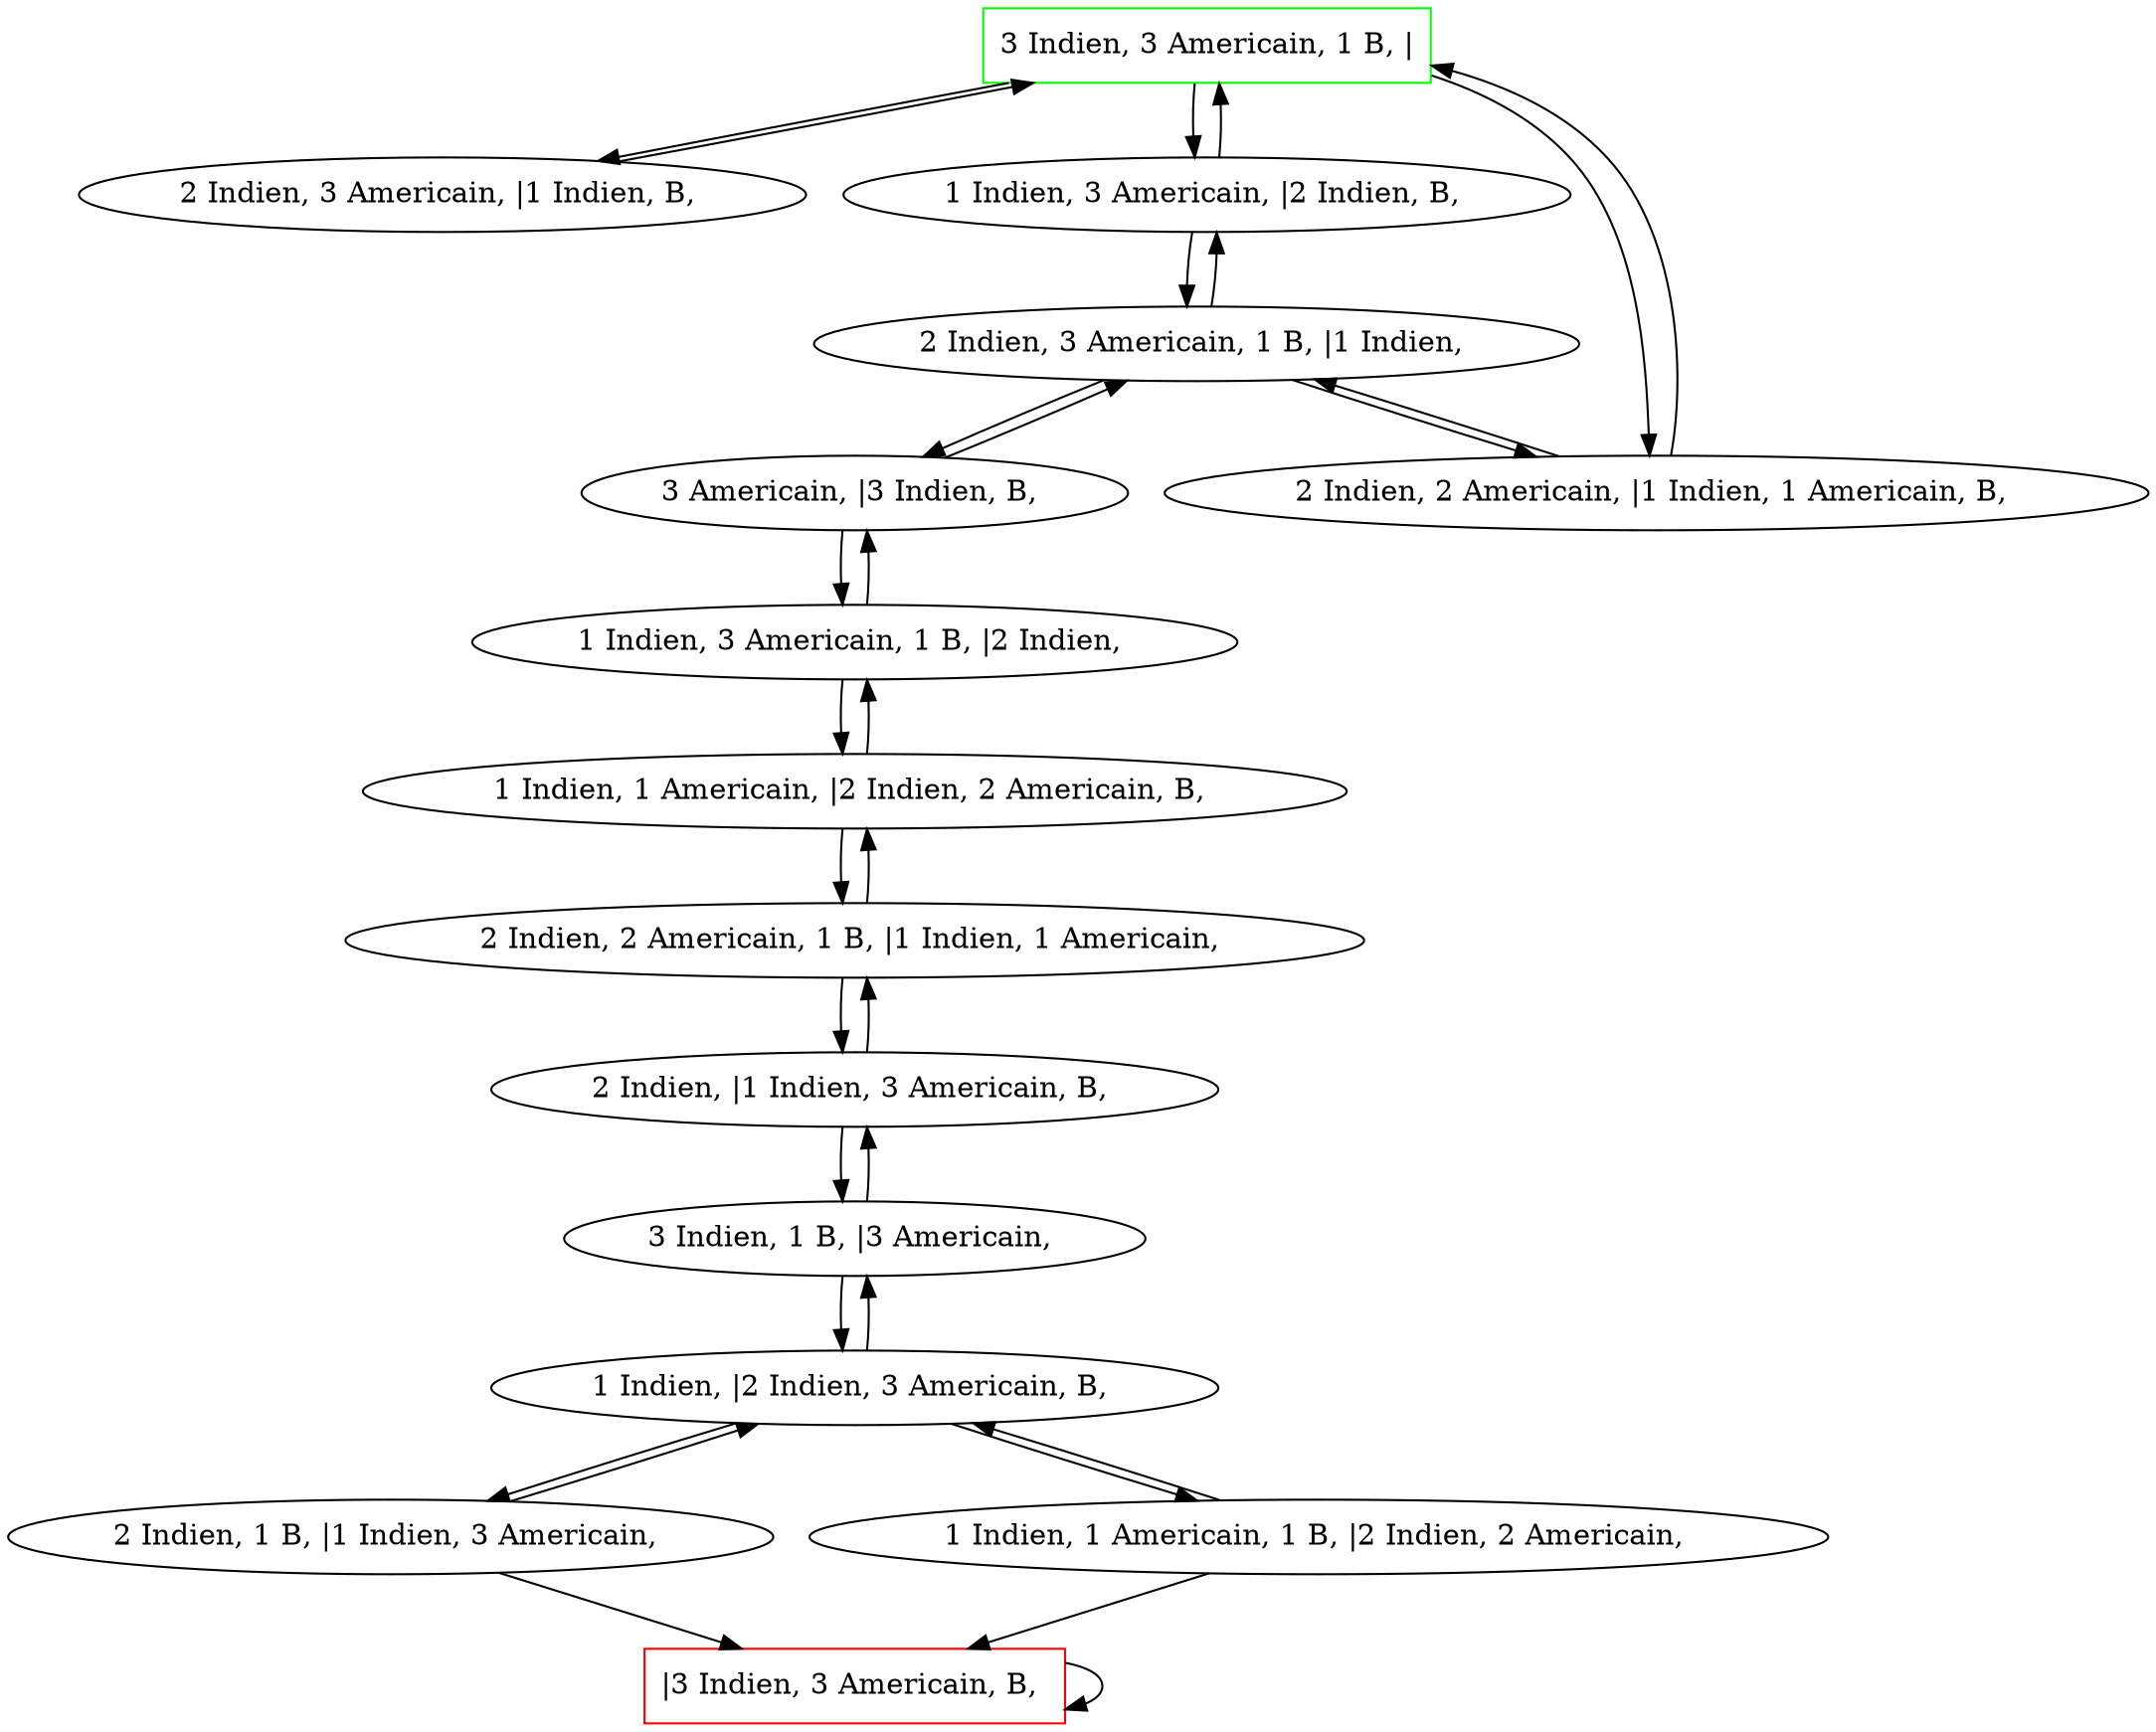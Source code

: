 digraph Indien_Americains {
	initial [label="3 Indien, 3 Americain, 1 B, |" color=green shape=box]
	final [label="|3 Indien, 3 Americain, B, " color=red shape=box]
	initial -> "2 Indien, 3 Americain, |1 Indien, B, "
	initial -> "1 Indien, 3 Americain, |2 Indien, B, "
	initial -> "2 Indien, 2 Americain, |1 Indien, 1 Americain, B, "
	"2 Indien, 2 Americain, |1 Indien, 1 Americain, B, " -> initial
	"2 Indien, 2 Americain, |1 Indien, 1 Americain, B, " -> "2 Indien, 3 Americain, 1 B, |1 Indien, "
	"2 Indien, 3 Americain, 1 B, |1 Indien, " -> "1 Indien, 3 Americain, |2 Indien, B, "
	"2 Indien, 3 Americain, 1 B, |1 Indien, " -> "3 Americain, |3 Indien, B, "
	"2 Indien, 3 Americain, 1 B, |1 Indien, " -> "2 Indien, 2 Americain, |1 Indien, 1 Americain, B, "
	"3 Americain, |3 Indien, B, " -> "1 Indien, 3 Americain, 1 B, |2 Indien, "
	"3 Americain, |3 Indien, B, " -> "2 Indien, 3 Americain, 1 B, |1 Indien, "
	"1 Indien, 3 Americain, 1 B, |2 Indien, " -> "3 Americain, |3 Indien, B, "
	"1 Indien, 3 Americain, 1 B, |2 Indien, " -> "1 Indien, 1 Americain, |2 Indien, 2 Americain, B, "
	"1 Indien, 1 Americain, |2 Indien, 2 Americain, B, " -> "2 Indien, 2 Americain, 1 B, |1 Indien, 1 Americain, "
	"1 Indien, 1 Americain, |2 Indien, 2 Americain, B, " -> "1 Indien, 3 Americain, 1 B, |2 Indien, "
	"2 Indien, 2 Americain, 1 B, |1 Indien, 1 Americain, " -> "1 Indien, 1 Americain, |2 Indien, 2 Americain, B, "
	"2 Indien, 2 Americain, 1 B, |1 Indien, 1 Americain, " -> "2 Indien, |1 Indien, 3 Americain, B, "
	"2 Indien, |1 Indien, 3 Americain, B, " -> "3 Indien, 1 B, |3 Americain, "
	"2 Indien, |1 Indien, 3 Americain, B, " -> "2 Indien, 2 Americain, 1 B, |1 Indien, 1 Americain, "
	"3 Indien, 1 B, |3 Americain, " -> "2 Indien, |1 Indien, 3 Americain, B, "
	"3 Indien, 1 B, |3 Americain, " -> "1 Indien, |2 Indien, 3 Americain, B, "
	"1 Indien, |2 Indien, 3 Americain, B, " -> "2 Indien, 1 B, |1 Indien, 3 Americain, "
	"1 Indien, |2 Indien, 3 Americain, B, " -> "3 Indien, 1 B, |3 Americain, "
	"1 Indien, |2 Indien, 3 Americain, B, " -> "1 Indien, 1 Americain, 1 B, |2 Indien, 2 Americain, "
	"1 Indien, 1 Americain, 1 B, |2 Indien, 2 Americain, " -> final
	"1 Indien, 1 Americain, 1 B, |2 Indien, 2 Americain, " -> "1 Indien, |2 Indien, 3 Americain, B, "
	final -> final
	"2 Indien, 1 B, |1 Indien, 3 Americain, " -> "1 Indien, |2 Indien, 3 Americain, B, "
	"2 Indien, 1 B, |1 Indien, 3 Americain, " -> final
	"1 Indien, 3 Americain, |2 Indien, B, " -> "2 Indien, 3 Americain, 1 B, |1 Indien, "
	"1 Indien, 3 Americain, |2 Indien, B, " -> initial
	"2 Indien, 3 Americain, |1 Indien, B, " -> initial
}
